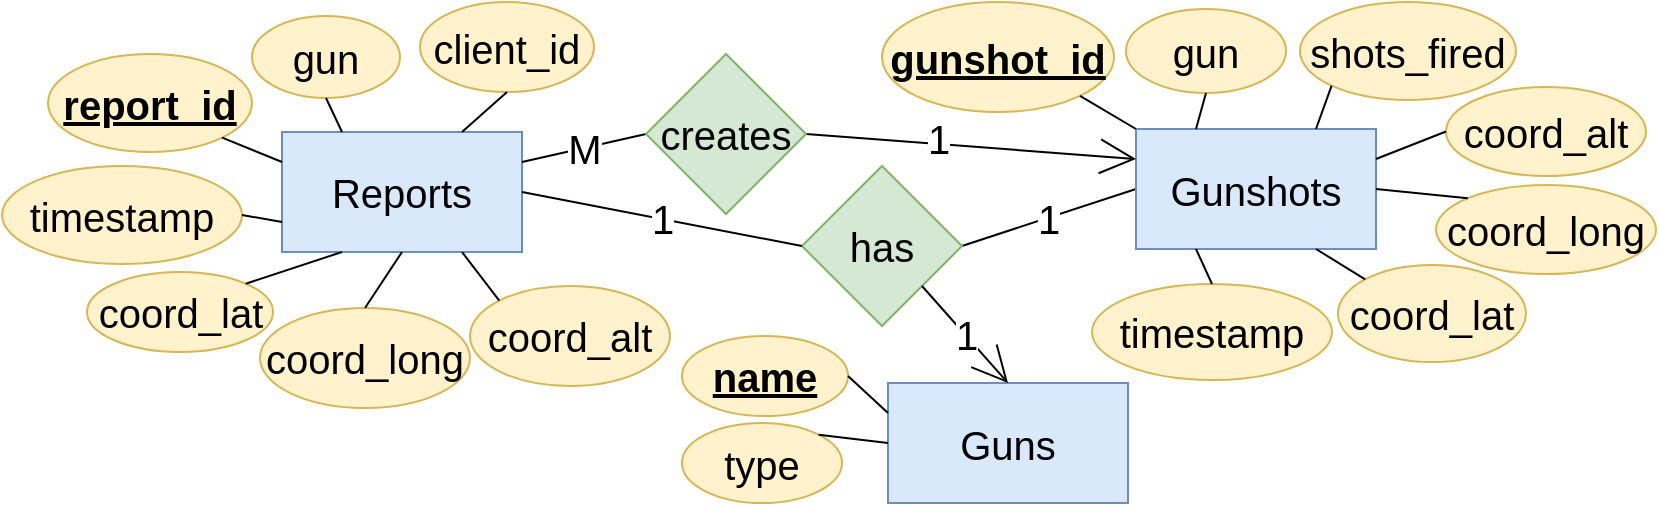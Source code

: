 <mxfile version="21.2.3" type="device">
  <diagram name="Page-1" id="_KUc1AmlAjZ-KoBrIZQz">
    <mxGraphModel dx="839" dy="690" grid="1" gridSize="10" guides="1" tooltips="1" connect="1" arrows="1" fold="1" page="1" pageScale="1" pageWidth="827" pageHeight="1169" background="none" math="0" shadow="0">
      <root>
        <mxCell id="0" />
        <mxCell id="1" parent="0" />
        <mxCell id="zJrcc6M9fkiI_NqjpU4Z-103" value="&lt;div style=&quot;font-size: 13px;&quot;&gt;&lt;font style=&quot;font-size: 20px;&quot;&gt;Guns&lt;/font&gt;&lt;/div&gt;" style="rounded=0;whiteSpace=wrap;html=1;shadow=0;sketch=0;fillColor=#dae8fc;strokeColor=#6c8ebf;" parent="1" vertex="1">
          <mxGeometry x="443" y="195.5" width="120" height="60" as="geometry" />
        </mxCell>
        <mxCell id="zJrcc6M9fkiI_NqjpU4Z-104" value="&lt;font style=&quot;font-size: 20px;&quot;&gt;Reports&lt;/font&gt;" style="rounded=0;whiteSpace=wrap;html=1;shadow=0;sketch=0;fillColor=#dae8fc;strokeColor=#6c8ebf;" parent="1" vertex="1">
          <mxGeometry x="140" y="70" width="120" height="60" as="geometry" />
        </mxCell>
        <mxCell id="zJrcc6M9fkiI_NqjpU4Z-108" value="&lt;u&gt;&lt;b&gt;name&lt;/b&gt;&lt;/u&gt;" style="ellipse;whiteSpace=wrap;html=1;rounded=0;shadow=0;sketch=0;fontSize=20;fillColor=#fff2cc;strokeColor=#d6b656;" parent="1" vertex="1">
          <mxGeometry x="340" y="172" width="83" height="40" as="geometry" />
        </mxCell>
        <mxCell id="zJrcc6M9fkiI_NqjpU4Z-109" value="&lt;div&gt;type&lt;/div&gt;" style="ellipse;whiteSpace=wrap;html=1;rounded=0;shadow=0;sketch=0;fontSize=20;fillColor=#fff2cc;strokeColor=#d6b656;" parent="1" vertex="1">
          <mxGeometry x="340" y="215.5" width="80" height="40" as="geometry" />
        </mxCell>
        <mxCell id="zJrcc6M9fkiI_NqjpU4Z-110" value="coord_lat" style="ellipse;whiteSpace=wrap;html=1;rounded=0;shadow=0;sketch=0;fontSize=20;fillColor=#fff2cc;strokeColor=#d6b656;" parent="1" vertex="1">
          <mxGeometry x="42.5" y="140" width="93" height="40" as="geometry" />
        </mxCell>
        <mxCell id="zJrcc6M9fkiI_NqjpU4Z-111" value="coord_long" style="ellipse;whiteSpace=wrap;html=1;rounded=0;shadow=0;sketch=0;fontSize=20;fillColor=#fff2cc;strokeColor=#d6b656;" parent="1" vertex="1">
          <mxGeometry x="129" y="158" width="105" height="50" as="geometry" />
        </mxCell>
        <mxCell id="zJrcc6M9fkiI_NqjpU4Z-112" value="timestamp" style="ellipse;whiteSpace=wrap;html=1;rounded=0;shadow=0;sketch=0;fontSize=20;fillColor=#fff2cc;strokeColor=#d6b656;" parent="1" vertex="1">
          <mxGeometry y="87" width="120" height="49" as="geometry" />
        </mxCell>
        <mxCell id="zJrcc6M9fkiI_NqjpU4Z-113" value="gun" style="ellipse;whiteSpace=wrap;html=1;rounded=0;shadow=0;sketch=0;fontSize=20;fillColor=#fff2cc;strokeColor=#d6b656;" parent="1" vertex="1">
          <mxGeometry x="125" y="12" width="74" height="41" as="geometry" />
        </mxCell>
        <mxCell id="zJrcc6M9fkiI_NqjpU4Z-114" value="&lt;b&gt;&lt;u&gt;report_id&lt;/u&gt;&lt;/b&gt;" style="ellipse;whiteSpace=wrap;html=1;rounded=0;shadow=0;sketch=0;fontSize=20;fillColor=#fff2cc;strokeColor=#d6b656;" parent="1" vertex="1">
          <mxGeometry x="23" y="31" width="102" height="49" as="geometry" />
        </mxCell>
        <mxCell id="zJrcc6M9fkiI_NqjpU4Z-115" value="&lt;div&gt;coord_alt&lt;/div&gt;" style="ellipse;whiteSpace=wrap;html=1;rounded=0;shadow=0;sketch=0;fontSize=20;fillColor=#fff2cc;strokeColor=#d6b656;" parent="1" vertex="1">
          <mxGeometry x="234" y="147" width="100" height="50" as="geometry" />
        </mxCell>
        <mxCell id="zJrcc6M9fkiI_NqjpU4Z-116" value="client_id" style="ellipse;whiteSpace=wrap;html=1;rounded=0;shadow=0;sketch=0;fontSize=20;fillColor=#fff2cc;strokeColor=#d6b656;" parent="1" vertex="1">
          <mxGeometry x="209" y="5" width="87" height="45" as="geometry" />
        </mxCell>
        <mxCell id="zJrcc6M9fkiI_NqjpU4Z-136" value="" style="endArrow=none;html=1;rounded=0;fontSize=20;entryX=0;entryY=0.25;entryDx=0;entryDy=0;exitX=1;exitY=0.5;exitDx=0;exitDy=0;" parent="1" source="zJrcc6M9fkiI_NqjpU4Z-108" target="zJrcc6M9fkiI_NqjpU4Z-103" edge="1">
          <mxGeometry width="50" height="50" relative="1" as="geometry">
            <mxPoint x="949" y="317.75" as="sourcePoint" />
            <mxPoint x="999" y="267.75" as="targetPoint" />
          </mxGeometry>
        </mxCell>
        <mxCell id="zJrcc6M9fkiI_NqjpU4Z-137" value="" style="endArrow=none;html=1;rounded=0;fontSize=20;entryX=0;entryY=0.5;entryDx=0;entryDy=0;exitX=1;exitY=0;exitDx=0;exitDy=0;" parent="1" source="zJrcc6M9fkiI_NqjpU4Z-109" target="zJrcc6M9fkiI_NqjpU4Z-103" edge="1">
          <mxGeometry width="50" height="50" relative="1" as="geometry">
            <mxPoint x="489" y="287.75" as="sourcePoint" />
            <mxPoint x="399" y="297.75" as="targetPoint" />
          </mxGeometry>
        </mxCell>
        <mxCell id="zJrcc6M9fkiI_NqjpU4Z-138" value="" style="endArrow=none;html=1;rounded=0;fontSize=20;entryX=0.75;entryY=1;entryDx=0;entryDy=0;exitX=0;exitY=0;exitDx=0;exitDy=0;" parent="1" source="zJrcc6M9fkiI_NqjpU4Z-115" target="zJrcc6M9fkiI_NqjpU4Z-104" edge="1">
          <mxGeometry width="50" height="50" relative="1" as="geometry">
            <mxPoint x="250" y="95" as="sourcePoint" />
            <mxPoint x="300" y="45" as="targetPoint" />
          </mxGeometry>
        </mxCell>
        <mxCell id="zJrcc6M9fkiI_NqjpU4Z-139" value="" style="endArrow=none;html=1;rounded=0;fontSize=20;entryX=0.5;entryY=1;entryDx=0;entryDy=0;exitX=0.5;exitY=0;exitDx=0;exitDy=0;" parent="1" source="zJrcc6M9fkiI_NqjpU4Z-111" target="zJrcc6M9fkiI_NqjpU4Z-104" edge="1">
          <mxGeometry width="50" height="50" relative="1" as="geometry">
            <mxPoint x="280" y="130" as="sourcePoint" />
            <mxPoint x="330" y="80" as="targetPoint" />
          </mxGeometry>
        </mxCell>
        <mxCell id="zJrcc6M9fkiI_NqjpU4Z-140" value="" style="endArrow=none;html=1;rounded=0;fontSize=20;entryX=0.25;entryY=1;entryDx=0;entryDy=0;exitX=1;exitY=0;exitDx=0;exitDy=0;" parent="1" source="zJrcc6M9fkiI_NqjpU4Z-110" target="zJrcc6M9fkiI_NqjpU4Z-104" edge="1">
          <mxGeometry width="50" height="50" relative="1" as="geometry">
            <mxPoint x="210" y="120" as="sourcePoint" />
            <mxPoint x="250" y="140" as="targetPoint" />
          </mxGeometry>
        </mxCell>
        <mxCell id="zJrcc6M9fkiI_NqjpU4Z-141" value="" style="endArrow=none;html=1;rounded=0;fontSize=20;entryX=0;entryY=0.75;entryDx=0;entryDy=0;exitX=1;exitY=0.5;exitDx=0;exitDy=0;" parent="1" source="zJrcc6M9fkiI_NqjpU4Z-112" target="zJrcc6M9fkiI_NqjpU4Z-104" edge="1">
          <mxGeometry width="50" height="50" relative="1" as="geometry">
            <mxPoint x="210" y="120" as="sourcePoint" />
            <mxPoint x="260" y="70" as="targetPoint" />
          </mxGeometry>
        </mxCell>
        <mxCell id="zJrcc6M9fkiI_NqjpU4Z-142" value="" style="endArrow=none;html=1;rounded=0;fontSize=20;entryX=0;entryY=0.25;entryDx=0;entryDy=0;exitX=1;exitY=1;exitDx=0;exitDy=0;" parent="1" source="zJrcc6M9fkiI_NqjpU4Z-114" target="zJrcc6M9fkiI_NqjpU4Z-104" edge="1">
          <mxGeometry width="50" height="50" relative="1" as="geometry">
            <mxPoint x="210" y="120" as="sourcePoint" />
            <mxPoint x="260" y="70" as="targetPoint" />
          </mxGeometry>
        </mxCell>
        <mxCell id="zJrcc6M9fkiI_NqjpU4Z-143" value="" style="endArrow=none;html=1;rounded=0;fontSize=20;entryX=0.5;entryY=1;entryDx=0;entryDy=0;exitX=0.75;exitY=0;exitDx=0;exitDy=0;" parent="1" source="zJrcc6M9fkiI_NqjpU4Z-104" target="zJrcc6M9fkiI_NqjpU4Z-116" edge="1">
          <mxGeometry width="50" height="50" relative="1" as="geometry">
            <mxPoint x="250" y="310" as="sourcePoint" />
            <mxPoint x="250" y="130" as="targetPoint" />
          </mxGeometry>
        </mxCell>
        <mxCell id="zJrcc6M9fkiI_NqjpU4Z-144" value="" style="endArrow=none;html=1;rounded=0;fontSize=20;entryX=0.5;entryY=1;entryDx=0;entryDy=0;exitX=0.25;exitY=0;exitDx=0;exitDy=0;" parent="1" source="zJrcc6M9fkiI_NqjpU4Z-104" target="zJrcc6M9fkiI_NqjpU4Z-113" edge="1">
          <mxGeometry width="50" height="50" relative="1" as="geometry">
            <mxPoint x="200" y="180" as="sourcePoint" />
            <mxPoint x="250" y="130" as="targetPoint" />
          </mxGeometry>
        </mxCell>
        <mxCell id="qsM5Xeg3mWJmARpU3yar-3" value="1" style="rounded=0;orthogonalLoop=1;jettySize=auto;html=1;entryX=1;entryY=0.5;entryDx=0;entryDy=0;endArrow=none;endFill=0;exitX=0;exitY=0.5;exitDx=0;exitDy=0;fontSize=20;" edge="1" parent="1" source="zJrcc6M9fkiI_NqjpU4Z-145" target="zJrcc6M9fkiI_NqjpU4Z-163">
          <mxGeometry relative="1" as="geometry">
            <mxPoint x="470" y="65.5" as="targetPoint" />
          </mxGeometry>
        </mxCell>
        <mxCell id="zJrcc6M9fkiI_NqjpU4Z-145" value="&lt;font style=&quot;font-size: 20px;&quot;&gt;Gunshots&lt;/font&gt;" style="rounded=0;whiteSpace=wrap;html=1;shadow=0;sketch=0;fillColor=#dae8fc;strokeColor=#6c8ebf;" parent="1" vertex="1">
          <mxGeometry x="567" y="68.5" width="120" height="60" as="geometry" />
        </mxCell>
        <mxCell id="zJrcc6M9fkiI_NqjpU4Z-146" value="coord_lat" style="ellipse;whiteSpace=wrap;html=1;rounded=0;shadow=0;sketch=0;fontSize=20;fillColor=#fff2cc;strokeColor=#d6b656;" parent="1" vertex="1">
          <mxGeometry x="668" y="136.5" width="94" height="48.5" as="geometry" />
        </mxCell>
        <mxCell id="zJrcc6M9fkiI_NqjpU4Z-147" value="coord_long" style="ellipse;whiteSpace=wrap;html=1;rounded=0;shadow=0;sketch=0;fontSize=20;fillColor=#fff2cc;strokeColor=#d6b656;" parent="1" vertex="1">
          <mxGeometry x="717" y="96.5" width="110" height="44.5" as="geometry" />
        </mxCell>
        <mxCell id="zJrcc6M9fkiI_NqjpU4Z-148" value="timestamp" style="ellipse;whiteSpace=wrap;html=1;rounded=0;shadow=0;sketch=0;fontSize=20;fillColor=#fff2cc;strokeColor=#d6b656;" parent="1" vertex="1">
          <mxGeometry x="545" y="146" width="120" height="48" as="geometry" />
        </mxCell>
        <mxCell id="zJrcc6M9fkiI_NqjpU4Z-149" value="gun" style="ellipse;whiteSpace=wrap;html=1;rounded=0;shadow=0;sketch=0;fontSize=20;fillColor=#fff2cc;strokeColor=#d6b656;" parent="1" vertex="1">
          <mxGeometry x="562" y="8.5" width="80" height="42" as="geometry" />
        </mxCell>
        <mxCell id="zJrcc6M9fkiI_NqjpU4Z-150" value="&lt;b&gt;&lt;u&gt;gunshot_id&lt;/u&gt;&lt;/b&gt;" style="ellipse;whiteSpace=wrap;html=1;rounded=0;shadow=0;sketch=0;fontSize=20;fillColor=#fff2cc;strokeColor=#d6b656;" parent="1" vertex="1">
          <mxGeometry x="440" y="5" width="116" height="55" as="geometry" />
        </mxCell>
        <mxCell id="zJrcc6M9fkiI_NqjpU4Z-151" value="&lt;div&gt;coord_alt&lt;/div&gt;" style="ellipse;whiteSpace=wrap;html=1;rounded=0;shadow=0;sketch=0;fontSize=20;fillColor=#fff2cc;strokeColor=#d6b656;" parent="1" vertex="1">
          <mxGeometry x="722" y="47.5" width="100" height="44.5" as="geometry" />
        </mxCell>
        <mxCell id="zJrcc6M9fkiI_NqjpU4Z-152" value="shots_fired" style="ellipse;whiteSpace=wrap;html=1;rounded=0;shadow=0;sketch=0;fontSize=20;fillColor=#fff2cc;strokeColor=#d6b656;" parent="1" vertex="1">
          <mxGeometry x="649" y="5" width="108" height="49" as="geometry" />
        </mxCell>
        <mxCell id="zJrcc6M9fkiI_NqjpU4Z-153" value="" style="endArrow=none;html=1;rounded=0;fontSize=20;entryX=1;entryY=0.25;entryDx=0;entryDy=0;exitX=0;exitY=0.5;exitDx=0;exitDy=0;" parent="1" source="zJrcc6M9fkiI_NqjpU4Z-151" target="zJrcc6M9fkiI_NqjpU4Z-145" edge="1">
          <mxGeometry width="50" height="50" relative="1" as="geometry">
            <mxPoint x="731" y="83" as="sourcePoint" />
            <mxPoint x="781" y="33" as="targetPoint" />
          </mxGeometry>
        </mxCell>
        <mxCell id="zJrcc6M9fkiI_NqjpU4Z-154" value="" style="endArrow=none;html=1;rounded=0;fontSize=20;entryX=1;entryY=0.5;entryDx=0;entryDy=0;exitX=0;exitY=0;exitDx=0;exitDy=0;" parent="1" source="zJrcc6M9fkiI_NqjpU4Z-147" target="zJrcc6M9fkiI_NqjpU4Z-145" edge="1">
          <mxGeometry width="50" height="50" relative="1" as="geometry">
            <mxPoint x="761" y="118" as="sourcePoint" />
            <mxPoint x="811" y="68" as="targetPoint" />
          </mxGeometry>
        </mxCell>
        <mxCell id="zJrcc6M9fkiI_NqjpU4Z-155" value="" style="endArrow=none;html=1;rounded=0;fontSize=20;entryX=0.75;entryY=1;entryDx=0;entryDy=0;exitX=0;exitY=0;exitDx=0;exitDy=0;" parent="1" source="zJrcc6M9fkiI_NqjpU4Z-146" target="zJrcc6M9fkiI_NqjpU4Z-145" edge="1">
          <mxGeometry width="50" height="50" relative="1" as="geometry">
            <mxPoint x="691" y="108" as="sourcePoint" />
            <mxPoint x="731" y="128" as="targetPoint" />
          </mxGeometry>
        </mxCell>
        <mxCell id="zJrcc6M9fkiI_NqjpU4Z-156" value="" style="endArrow=none;html=1;rounded=0;fontSize=20;entryX=0.25;entryY=1;entryDx=0;entryDy=0;exitX=0.5;exitY=0;exitDx=0;exitDy=0;" parent="1" source="zJrcc6M9fkiI_NqjpU4Z-148" target="zJrcc6M9fkiI_NqjpU4Z-145" edge="1">
          <mxGeometry width="50" height="50" relative="1" as="geometry">
            <mxPoint x="691" y="108" as="sourcePoint" />
            <mxPoint x="741" y="58" as="targetPoint" />
          </mxGeometry>
        </mxCell>
        <mxCell id="zJrcc6M9fkiI_NqjpU4Z-157" value="" style="endArrow=none;html=1;rounded=0;fontSize=20;entryX=0;entryY=0;entryDx=0;entryDy=0;exitX=1;exitY=1;exitDx=0;exitDy=0;" parent="1" source="zJrcc6M9fkiI_NqjpU4Z-150" target="zJrcc6M9fkiI_NqjpU4Z-145" edge="1">
          <mxGeometry width="50" height="50" relative="1" as="geometry">
            <mxPoint x="691" y="108" as="sourcePoint" />
            <mxPoint x="741" y="58" as="targetPoint" />
          </mxGeometry>
        </mxCell>
        <mxCell id="zJrcc6M9fkiI_NqjpU4Z-158" value="" style="endArrow=none;html=1;rounded=0;fontSize=20;entryX=0;entryY=1;entryDx=0;entryDy=0;exitX=0.75;exitY=0;exitDx=0;exitDy=0;" parent="1" source="zJrcc6M9fkiI_NqjpU4Z-145" target="zJrcc6M9fkiI_NqjpU4Z-152" edge="1">
          <mxGeometry width="50" height="50" relative="1" as="geometry">
            <mxPoint x="731" y="298" as="sourcePoint" />
            <mxPoint x="731" y="118" as="targetPoint" />
          </mxGeometry>
        </mxCell>
        <mxCell id="zJrcc6M9fkiI_NqjpU4Z-159" value="" style="endArrow=none;html=1;rounded=0;fontSize=20;entryX=0.5;entryY=1;entryDx=0;entryDy=0;exitX=0.25;exitY=0;exitDx=0;exitDy=0;" parent="1" source="zJrcc6M9fkiI_NqjpU4Z-145" target="zJrcc6M9fkiI_NqjpU4Z-149" edge="1">
          <mxGeometry width="50" height="50" relative="1" as="geometry">
            <mxPoint x="681" y="168" as="sourcePoint" />
            <mxPoint x="731" y="118" as="targetPoint" />
          </mxGeometry>
        </mxCell>
        <mxCell id="zJrcc6M9fkiI_NqjpU4Z-163" value="has" style="rhombus;whiteSpace=wrap;html=1;rounded=0;shadow=0;sketch=0;fontSize=20;fillColor=#d5e8d4;strokeColor=#82b366;" parent="1" vertex="1">
          <mxGeometry x="400" y="87" width="80" height="80" as="geometry" />
        </mxCell>
        <mxCell id="zJrcc6M9fkiI_NqjpU4Z-166" value="1" style="endArrow=none;html=1;rounded=0;fontSize=20;entryX=1;entryY=0.5;entryDx=0;entryDy=0;exitX=0;exitY=0.5;exitDx=0;exitDy=0;" parent="1" source="zJrcc6M9fkiI_NqjpU4Z-163" target="zJrcc6M9fkiI_NqjpU4Z-104" edge="1">
          <mxGeometry width="50" height="50" relative="1" as="geometry">
            <mxPoint x="-139" y="146" as="sourcePoint" />
            <mxPoint x="-89" y="96" as="targetPoint" />
          </mxGeometry>
        </mxCell>
        <mxCell id="zJrcc6M9fkiI_NqjpU4Z-167" value="1" style="endArrow=open;html=1;rounded=0;fontSize=20;entryX=0.5;entryY=0;entryDx=0;entryDy=0;exitX=1;exitY=1;exitDx=0;exitDy=0;endFill=0;endSize=16;" parent="1" source="zJrcc6M9fkiI_NqjpU4Z-163" target="zJrcc6M9fkiI_NqjpU4Z-103" edge="1">
          <mxGeometry width="50" height="50" relative="1" as="geometry">
            <mxPoint x="466" y="147" as="sourcePoint" />
            <mxPoint x="219" y="436.75" as="targetPoint" />
          </mxGeometry>
        </mxCell>
        <mxCell id="qsM5Xeg3mWJmARpU3yar-9" value="&lt;font style=&quot;font-size: 20px;&quot;&gt;M&lt;/font&gt;" style="rounded=0;orthogonalLoop=1;jettySize=auto;html=1;entryX=1;entryY=0.25;entryDx=0;entryDy=0;endArrow=none;endFill=0;endSize=16;exitX=0;exitY=0.5;exitDx=0;exitDy=0;" edge="1" parent="1" source="qsM5Xeg3mWJmARpU3yar-6" target="zJrcc6M9fkiI_NqjpU4Z-104">
          <mxGeometry relative="1" as="geometry" />
        </mxCell>
        <mxCell id="qsM5Xeg3mWJmARpU3yar-10" style="rounded=0;orthogonalLoop=1;jettySize=auto;html=1;entryX=0;entryY=0.25;entryDx=0;entryDy=0;endArrow=open;endFill=0;endSize=16;exitX=1;exitY=0.5;exitDx=0;exitDy=0;" edge="1" parent="1" source="qsM5Xeg3mWJmARpU3yar-6" target="zJrcc6M9fkiI_NqjpU4Z-145">
          <mxGeometry relative="1" as="geometry" />
        </mxCell>
        <mxCell id="qsM5Xeg3mWJmARpU3yar-11" value="&lt;font style=&quot;font-size: 20px;&quot;&gt;1&lt;/font&gt;" style="edgeLabel;html=1;align=center;verticalAlign=middle;resizable=0;points=[];" vertex="1" connectable="0" parent="qsM5Xeg3mWJmARpU3yar-10">
          <mxGeometry x="-0.203" y="3" relative="1" as="geometry">
            <mxPoint as="offset" />
          </mxGeometry>
        </mxCell>
        <mxCell id="qsM5Xeg3mWJmARpU3yar-6" value="creates" style="rhombus;whiteSpace=wrap;html=1;rounded=0;shadow=0;sketch=0;fontSize=20;fillColor=#d5e8d4;strokeColor=#82b366;" vertex="1" parent="1">
          <mxGeometry x="322" y="31" width="80" height="80" as="geometry" />
        </mxCell>
      </root>
    </mxGraphModel>
  </diagram>
</mxfile>
